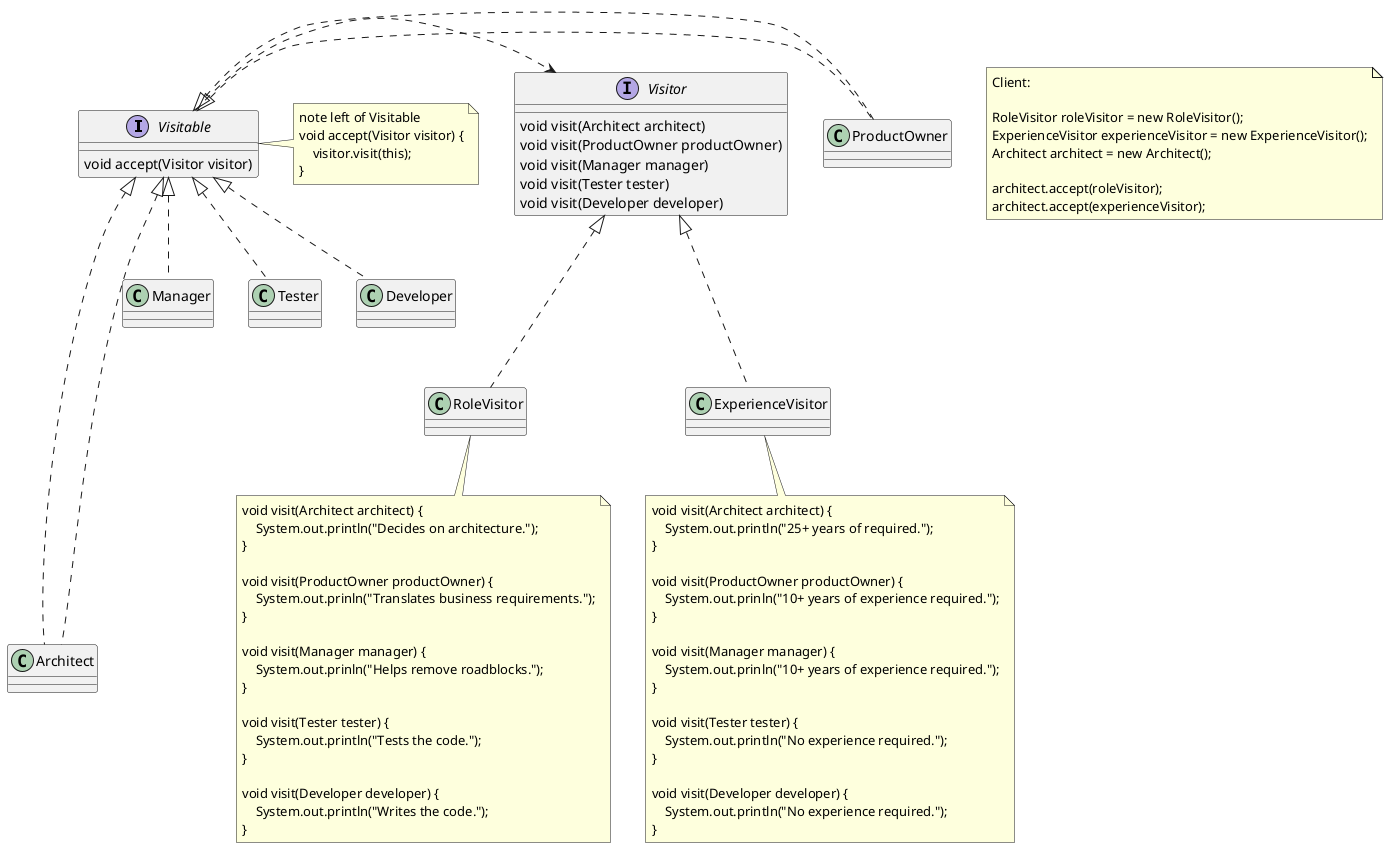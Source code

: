 @startuml

Interface Visitable {
  void accept(Visitor visitor)
}
Class Architect {
}
Class ProductOwner {
}
Class Manager {
}
Class Tester {
}
Class Developer {
}
Interface Visitor {
  void visit(Architect architect)
  void visit(ProductOwner productOwner)
  void visit(Manager manager)
  void visit(Tester tester)
  void visit(Developer developer)
}
Class RoleVisitor {
}
Class ExperienceVisitor {
}
Visitable <|.. Architect
Visitable <|... ProductOwner
Visitable .> Visitor
Visitable <|.... Architect
Visitable <|. ProductOwner
Visitable <|.. Manager
Visitable <|.. Tester
Visitable <|.. Developer
Visitor <|... RoleVisitor
Visitor <|... ExperienceVisitor
note right of Visitable
note left of Visitable
void accept(Visitor visitor) {
    visitor.visit(this);
}
end note
note bottom of RoleVisitor
void visit(Architect architect) {
    System.out.println("Decides on architecture.");
}

void visit(ProductOwner productOwner) {
    System.out.prinln("Translates business requirements.");
}

void visit(Manager manager) {
    System.out.prinln("Helps remove roadblocks.");
}

void visit(Tester tester) {
    System.out.println("Tests the code.");
}

void visit(Developer developer) {
    System.out.println("Writes the code.");
}
end note
note bottom of ExperienceVisitor
void visit(Architect architect) {
    System.out.println("25+ years of required.");
}

void visit(ProductOwner productOwner) {
    System.out.prinln("10+ years of experience required.");
}

void visit(Manager manager) {
    System.out.prinln("10+ years of experience required.");
}

void visit(Tester tester) {
    System.out.println("No experience required.");
}

void visit(Developer developer) {
    System.out.println("No experience required.");
}
end note
note as N1
Client:

RoleVisitor roleVisitor = new RoleVisitor();
ExperienceVisitor experienceVisitor = new ExperienceVisitor();
Architect architect = new Architect();

architect.accept(roleVisitor);
architect.accept(experienceVisitor);
end note

@enduml